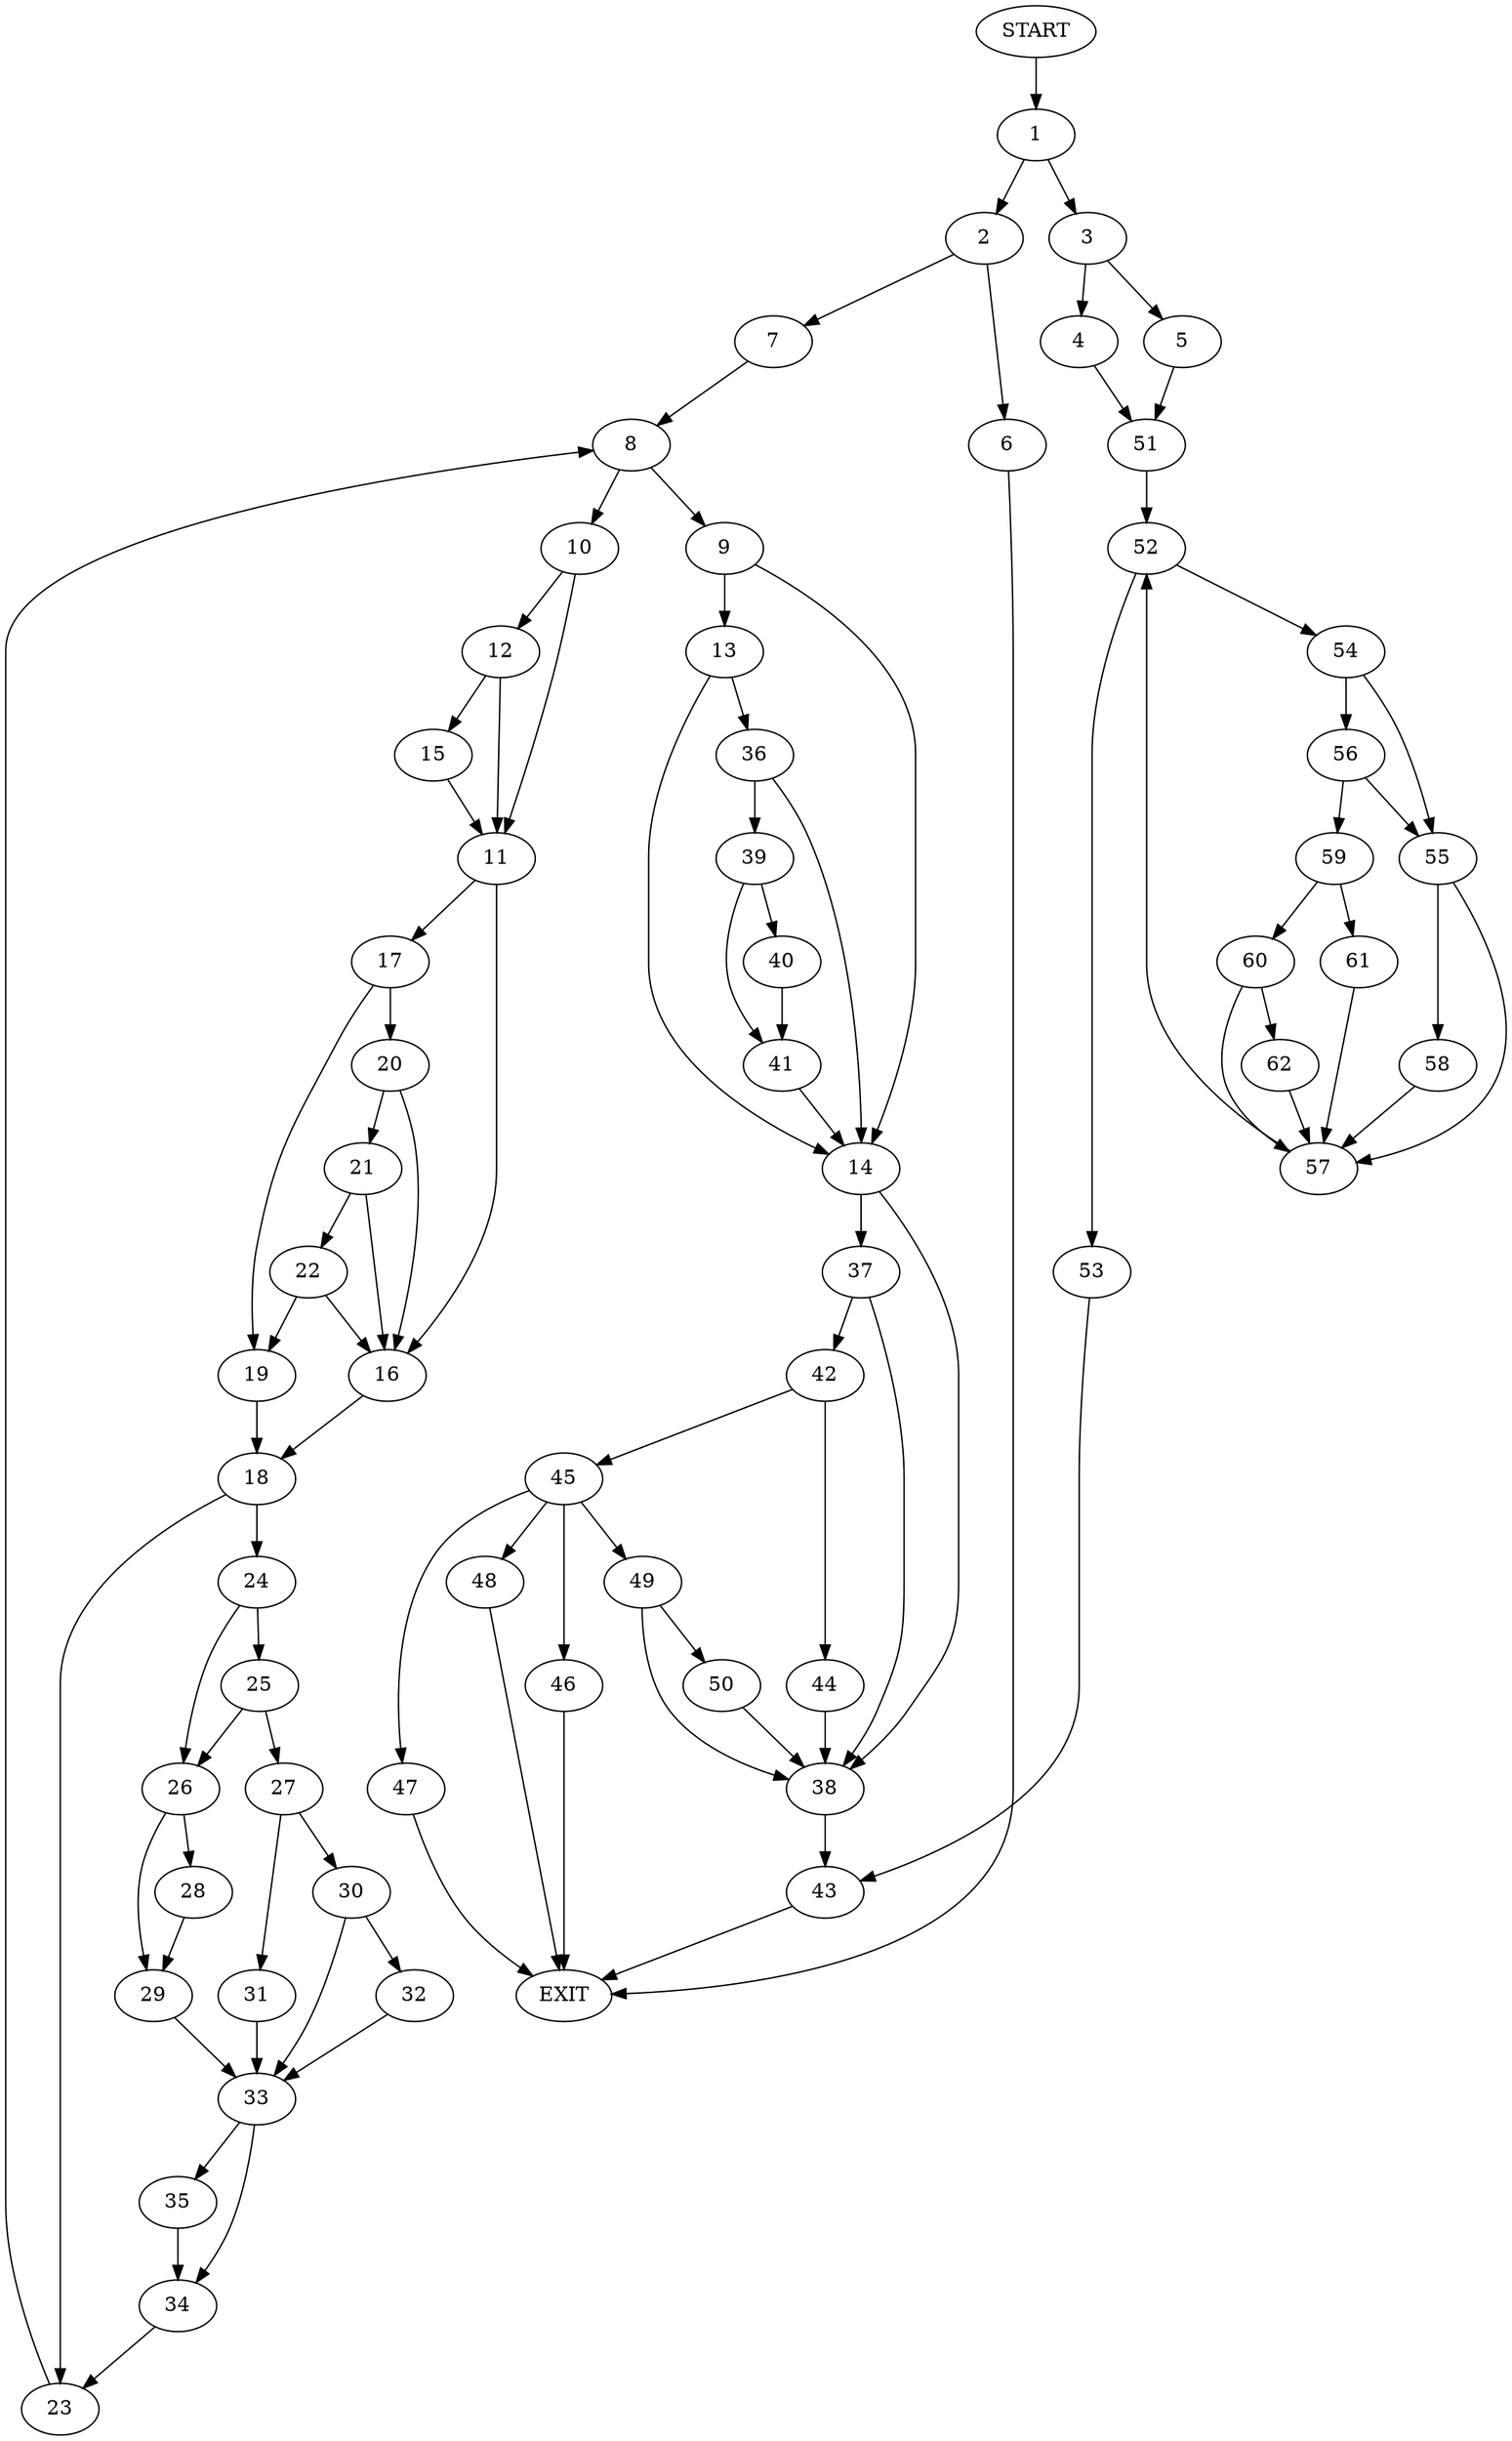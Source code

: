 digraph {
0 [label="START"]
63 [label="EXIT"]
0 -> 1
1 -> 2
1 -> 3
3 -> 4
3 -> 5
2 -> 6
2 -> 7
7 -> 8
6 -> 63
8 -> 9
8 -> 10
10 -> 11
10 -> 12
9 -> 13
9 -> 14
12 -> 11
12 -> 15
11 -> 16
11 -> 17
15 -> 11
16 -> 18
17 -> 19
17 -> 20
20 -> 16
20 -> 21
19 -> 18
21 -> 16
21 -> 22
22 -> 16
22 -> 19
18 -> 23
18 -> 24
23 -> 8
24 -> 25
24 -> 26
25 -> 26
25 -> 27
26 -> 28
26 -> 29
27 -> 30
27 -> 31
30 -> 32
30 -> 33
31 -> 33
33 -> 34
33 -> 35
32 -> 33
29 -> 33
28 -> 29
35 -> 34
34 -> 23
13 -> 36
13 -> 14
14 -> 37
14 -> 38
36 -> 39
36 -> 14
39 -> 40
39 -> 41
41 -> 14
40 -> 41
37 -> 42
37 -> 38
38 -> 43
42 -> 44
42 -> 45
45 -> 46
45 -> 47
45 -> 48
45 -> 49
44 -> 38
47 -> 63
49 -> 50
49 -> 38
46 -> 63
48 -> 63
50 -> 38
43 -> 63
4 -> 51
5 -> 51
51 -> 52
52 -> 53
52 -> 54
54 -> 55
54 -> 56
53 -> 43
55 -> 57
55 -> 58
56 -> 59
56 -> 55
59 -> 60
59 -> 61
60 -> 62
60 -> 57
61 -> 57
62 -> 57
57 -> 52
58 -> 57
}
